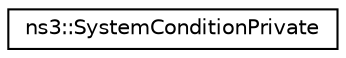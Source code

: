 digraph "Graphical Class Hierarchy"
{
 // LATEX_PDF_SIZE
  edge [fontname="Helvetica",fontsize="10",labelfontname="Helvetica",labelfontsize="10"];
  node [fontname="Helvetica",fontsize="10",shape=record];
  rankdir="LR";
  Node0 [label="ns3::SystemConditionPrivate",height=0.2,width=0.4,color="black", fillcolor="white", style="filled",URL="$classns3_1_1_system_condition_private.html",tooltip="Implementation of SystemCondition for Unix-like systems."];
}

